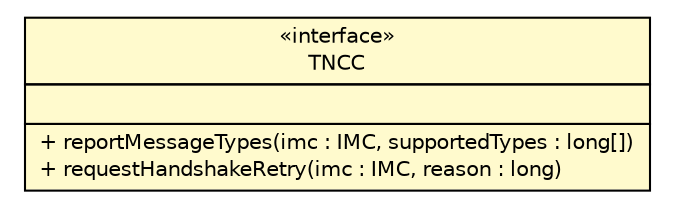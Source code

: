 #!/usr/local/bin/dot
#
# Class diagram 
# Generated by UMLGraph version R5_6 (http://www.umlgraph.org/)
#

digraph G {
	edge [fontname="Helvetica",fontsize=10,labelfontname="Helvetica",labelfontsize=10];
	node [fontname="Helvetica",fontsize=10,shape=plaintext];
	nodesep=0.25;
	ranksep=0.5;
	// org.trustedcomputinggroup.tnc.ifimc.TNCC
	c100 [label=<<table title="org.trustedcomputinggroup.tnc.ifimc.TNCC" border="0" cellborder="1" cellspacing="0" cellpadding="2" port="p" bgcolor="lemonChiffon" href="./TNCC.html">
		<tr><td><table border="0" cellspacing="0" cellpadding="1">
<tr><td align="center" balign="center"> &#171;interface&#187; </td></tr>
<tr><td align="center" balign="center"> TNCC </td></tr>
		</table></td></tr>
		<tr><td><table border="0" cellspacing="0" cellpadding="1">
<tr><td align="left" balign="left">  </td></tr>
		</table></td></tr>
		<tr><td><table border="0" cellspacing="0" cellpadding="1">
<tr><td align="left" balign="left"> + reportMessageTypes(imc : IMC, supportedTypes : long[]) </td></tr>
<tr><td align="left" balign="left"> + requestHandshakeRetry(imc : IMC, reason : long) </td></tr>
		</table></td></tr>
		</table>>, URL="./TNCC.html", fontname="Helvetica", fontcolor="black", fontsize=10.0];
}

